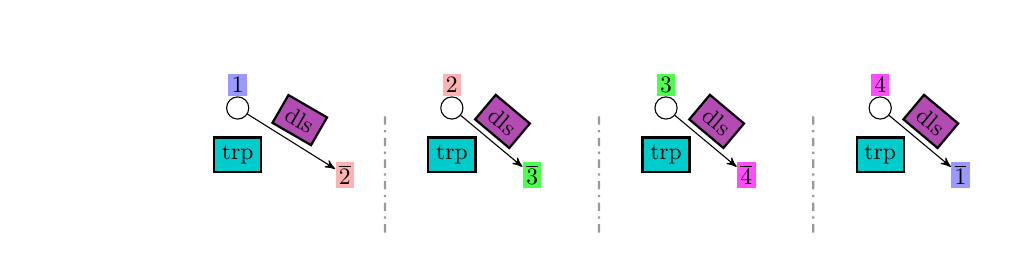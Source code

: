 \usetikzlibrary{arrows,fit}
\begin{tikzpicture}
[
	scale=0.85,
	transform shape
%	edge from parent/.style={draw,->,>=stealth'}
]

\path[use as bounding box] (-30mm,12mm) rectangle (111mm,-20mm);

\definecolor{ref1col}{rgb}{0.6,0.6,1.0}
\definecolor{ref2col}{rgb}{1.0,0.7,0.7}
\definecolor{ref3col}{rgb}{0.3,1.0,0.3}
\definecolor{ref4col}{rgb}{1.0,0.3,1.0}
\definecolor{trpcol}{rgb}{0.0,0.8, 0.8}
\definecolor{dlscol}{rgb}{0.7,0.3,0.7}

\tikzstyle{state}=[draw,circle]
\tikzstyle{trans}=[draw,->,>=stealth']
\tikzstyle{abstr}=[draw,dotted,thick]
\tikzstyle{ref}=[rectangle,inner sep=0.5mm]
\tikzstyle{sepline}=[draw=black!40,thick,dashdotted]
\tikzstyle{trpbox}=[thick,draw=black,fill=trpcol]
\tikzstyle{dlsbox}=[above,yshift=1mm,thick,draw=black,fill=dlscol]

% Automaton 1
\node[state] (q1) at (0mm,0mm) {};
\node[] (r4) [below of=q1] {};
\node[node distance=14mm] (r3) [left of=r4] {};
%\node[ref,fill=ref4col,node distance=6mm] (r1) [left of=r3] {$\overline{4}$};
\node[] (r5) [right of=r4] {};
\node[ref,fill=ref2col,node distance=6mm] (r2) [right of=r5] {$\overline{2}$};

%\draw (q1) edge[trans] node[near start,label={above:p}] (r1mid) {} (r1);
\draw (q1) edge[trans] node[dlsbox,rotate=-30] {dls} (r2);
%\draw (q1) edge[trans] node[near start,label={below right:t}] (r4mid) {} (r4);
%\draw (r1mid.center) to[out=-45,in=225] node[trpbox] {trp} (r2mid.center);

\node[trpbox,below of=q1,yshift=3mm]  {trp};

\node[anchor=south,ref,fill=ref1col] at (q1.north) {1};

\node (adfdfds) [right of=q1,xshift=12mm] {};
\node (adfdfds2) [below of=adfdfds,yshift=-10mm] {};
\draw[sepline] (adfdfds) edge (adfdfds2);

% Automaton 2
\node[state] (bq1) [right of=q1,xshift=22mm] {};
\node[] (br4) [below of=bq1] {};
\node[] (br3) [node distance=6mm,left of=br4] {};
%\node[ref,fill=ref1col] (br1) [node distance=6mm,left of=br3] {$\overline{1}$};
\node[] (br5) [node distance=6mm,right of=br4] {};
\node[ref,fill=ref3col] (br2) [node distance=6mm,right of=br5] {$\overline{3}$};

%\draw (bq1) edge[trans] node[near start,label={above:p}] (br1mid) {} (br1);
\draw (bq1) edge[trans] node[dlsbox,rotate=-40] {dls} (br2);
%\draw (bq1) edge[trans] node[near start,label={below right:t}] (br4mid) {} (br4);
%\draw (br1mid.center) to[out=-45,in=225] node[trpbox] {trp} (br2mid.center);

\node[trpbox,below of=bq1,yshift=3mm]  {trp};

\node[anchor=south,ref,fill=ref2col] at (bq1.north) {2};

\node (badfdfds) [right of=bq1,xshift=12mm] {};
\node (badfdfds2) [below of=badfdfds,yshift=-10mm] {};
\draw[sepline] (badfdfds) edge (badfdfds2);


% Automaton 3
\node[state] (cq1) [right of=bq1,xshift=22mm] {};
\node[] (cr4) [below of=cq1] {};
\node[] (cr3) [node distance=6mm,left of=cr4] {};
%\node[ref,fill=ref2col] (cr1) [node distance=6mm,left of=cr3] {$\overline{2}$};
\node[] (cr5) [node distance=6mm,right of=cr4] {};
\node[ref,fill=ref4col] (cr2) [node distance=6mm,right of=cr5] {$\overline{4}$};

%\draw (cq1) edge[trans] node[near start,label={above:p}] (cr1mid) {} (cr1);
\draw (cq1) edge[trans] node[dlsbox,rotate=-40] {dls} (cr2);
%\draw (cq1) edge[trans] node[near start,label={below right:t}] (cr4mid) {} (cr4);
%\draw (cr1mid.center) to[out=-45,in=225] node[trpbox] {trp} (cr2mid.center);

\node[trpbox,below of=cq1,yshift=3mm]  {trp};

\node[anchor=south,ref,fill=ref3col] at (cq1.north) {3};

\node (cadfdfds) [right of=cq1,xshift=12mm] {};
\node (cadfdfds2) [below of=cadfdfds,yshift=-10mm] {};
\draw[sepline] (cadfdfds) edge (cadfdfds2);



% Automaton 4
\node[state] (dq1) [right of=cq1,xshift=22mm] {};
\node[] (dr4) [below of=dq1] {};
\node[] (dr3) [node distance=6mm,left of=dr4] {};
%\node[ref,fill=ref3col] (dr1) [node distance=6mm,left of=dr3] {$\overline{3}$};
\node[] (dr5) [node distance=6mm,right of=dr4] {};
\node[ref,fill=ref1col] (dr2) [node distance=6mm,right of=dr5] {$\overline{1}$};

%\draw (dq1) edge[trans] node[near start,label={above:p}] (dr1mid) {} (dr1);
\draw (dq1) edge[trans] node[dlsbox,rotate=-40] {dls} (dr2);
%\draw (dq1) edge[trans] node[near start,label={below right:t}] (dr4mid) {} (dr4);
%\draw (dr1mid.center) to[out=-45,in=225] node[trpbox] {trp} (dr2mid.center);

\node[trpbox,below of=dq1,yshift=3mm]  {trp};


\node[anchor=south,ref,fill=ref4col] at (dq1.north) {4};

\end{tikzpicture}
